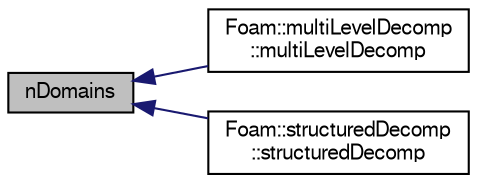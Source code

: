 digraph "nDomains"
{
  bgcolor="transparent";
  edge [fontname="FreeSans",fontsize="10",labelfontname="FreeSans",labelfontsize="10"];
  node [fontname="FreeSans",fontsize="10",shape=record];
  rankdir="LR";
  Node319 [label="nDomains",height=0.2,width=0.4,color="black", fillcolor="grey75", style="filled", fontcolor="black"];
  Node319 -> Node320 [dir="back",color="midnightblue",fontsize="10",style="solid",fontname="FreeSans"];
  Node320 [label="Foam::multiLevelDecomp\l::multiLevelDecomp",height=0.2,width=0.4,color="black",URL="$a28614.html#ab2f78cae2465efe01e3177b9aa8a5eca",tooltip="Construct given the decomposition dictionary. "];
  Node319 -> Node321 [dir="back",color="midnightblue",fontsize="10",style="solid",fontname="FreeSans"];
  Node321 [label="Foam::structuredDecomp\l::structuredDecomp",height=0.2,width=0.4,color="black",URL="$a28626.html#a5b6ec3c0ae827c0d6d6bc32d9d1e5816",tooltip="Construct given the decomposition dictionary. "];
}
